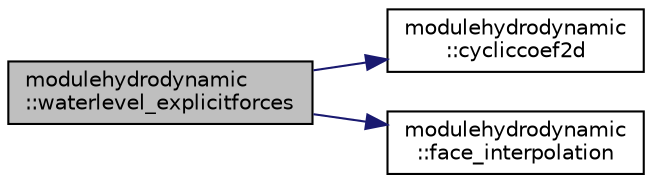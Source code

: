 digraph "modulehydrodynamic::waterlevel_explicitforces"
{
 // LATEX_PDF_SIZE
  edge [fontname="Helvetica",fontsize="10",labelfontname="Helvetica",labelfontsize="10"];
  node [fontname="Helvetica",fontsize="10",shape=record];
  rankdir="LR";
  Node1 [label="modulehydrodynamic\l::waterlevel_explicitforces",height=0.2,width=0.4,color="black", fillcolor="grey75", style="filled", fontcolor="black",tooltip=" "];
  Node1 -> Node2 [color="midnightblue",fontsize="10",style="solid",fontname="Helvetica"];
  Node2 [label="modulehydrodynamic\l::cycliccoef2d",height=0.2,width=0.4,color="black", fillcolor="white", style="filled",URL="$namespacemodulehydrodynamic.html#a51f796ba1d401f24370c5f9dd5ec71ae",tooltip=" "];
  Node1 -> Node3 [color="midnightblue",fontsize="10",style="solid",fontname="Helvetica"];
  Node3 [label="modulehydrodynamic\l::face_interpolation",height=0.2,width=0.4,color="black", fillcolor="white", style="filled",URL="$namespacemodulehydrodynamic.html#aeaeab24d9e7539d66950b61105ead64f",tooltip=" "];
}
